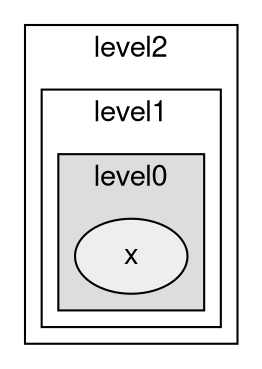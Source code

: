 digraph unix {
    graph [nodesep = 0.25; ranksep=1];
    fontname="Helvetica,Arial,sans-serif"
    node [fontname="Helvetica,Arial,sans-serif"]
    edge [fontname="Helvetica,Arial,sans-serif"]
    subgraph cluster_level2_3 {
        label = "level2";
        subgraph cluster_level1_4 {
            label = "level1";
            subgraph cluster_level0_5 {
                label = "level0";
                style = filled;
                fillcolor = "#DDDDDD";
                x_7 [
                label="x"
                style = filled;
                fillcolor = "#EEEEEE";
                ];
                
            }
            
        }
        
    }
}
